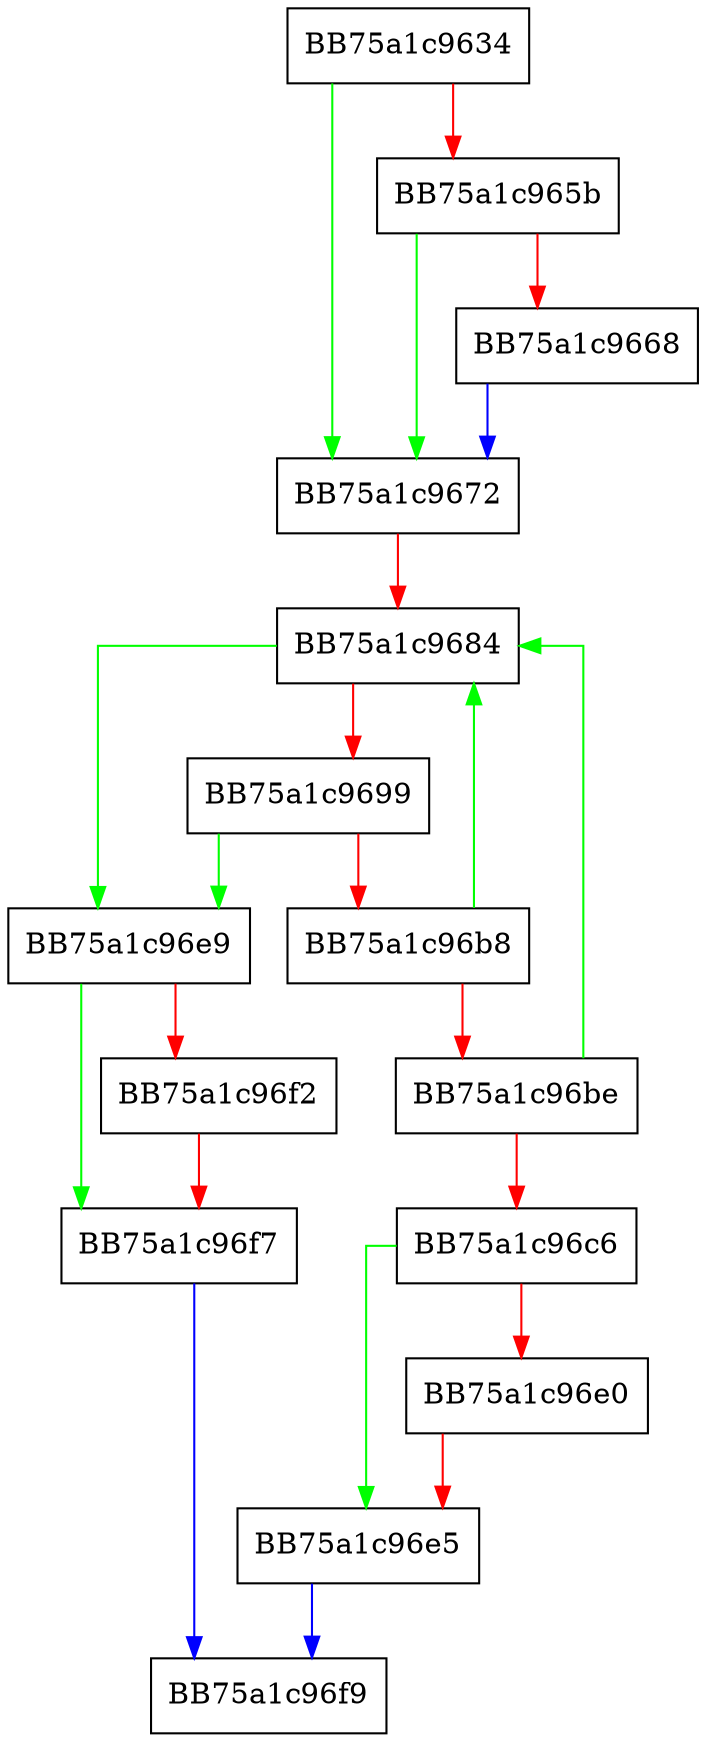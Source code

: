 digraph enumerateSubKey {
  node [shape="box"];
  graph [splines=ortho];
  BB75a1c9634 -> BB75a1c9672 [color="green"];
  BB75a1c9634 -> BB75a1c965b [color="red"];
  BB75a1c965b -> BB75a1c9672 [color="green"];
  BB75a1c965b -> BB75a1c9668 [color="red"];
  BB75a1c9668 -> BB75a1c9672 [color="blue"];
  BB75a1c9672 -> BB75a1c9684 [color="red"];
  BB75a1c9684 -> BB75a1c96e9 [color="green"];
  BB75a1c9684 -> BB75a1c9699 [color="red"];
  BB75a1c9699 -> BB75a1c96e9 [color="green"];
  BB75a1c9699 -> BB75a1c96b8 [color="red"];
  BB75a1c96b8 -> BB75a1c9684 [color="green"];
  BB75a1c96b8 -> BB75a1c96be [color="red"];
  BB75a1c96be -> BB75a1c9684 [color="green"];
  BB75a1c96be -> BB75a1c96c6 [color="red"];
  BB75a1c96c6 -> BB75a1c96e5 [color="green"];
  BB75a1c96c6 -> BB75a1c96e0 [color="red"];
  BB75a1c96e0 -> BB75a1c96e5 [color="red"];
  BB75a1c96e5 -> BB75a1c96f9 [color="blue"];
  BB75a1c96e9 -> BB75a1c96f7 [color="green"];
  BB75a1c96e9 -> BB75a1c96f2 [color="red"];
  BB75a1c96f2 -> BB75a1c96f7 [color="red"];
  BB75a1c96f7 -> BB75a1c96f9 [color="blue"];
}